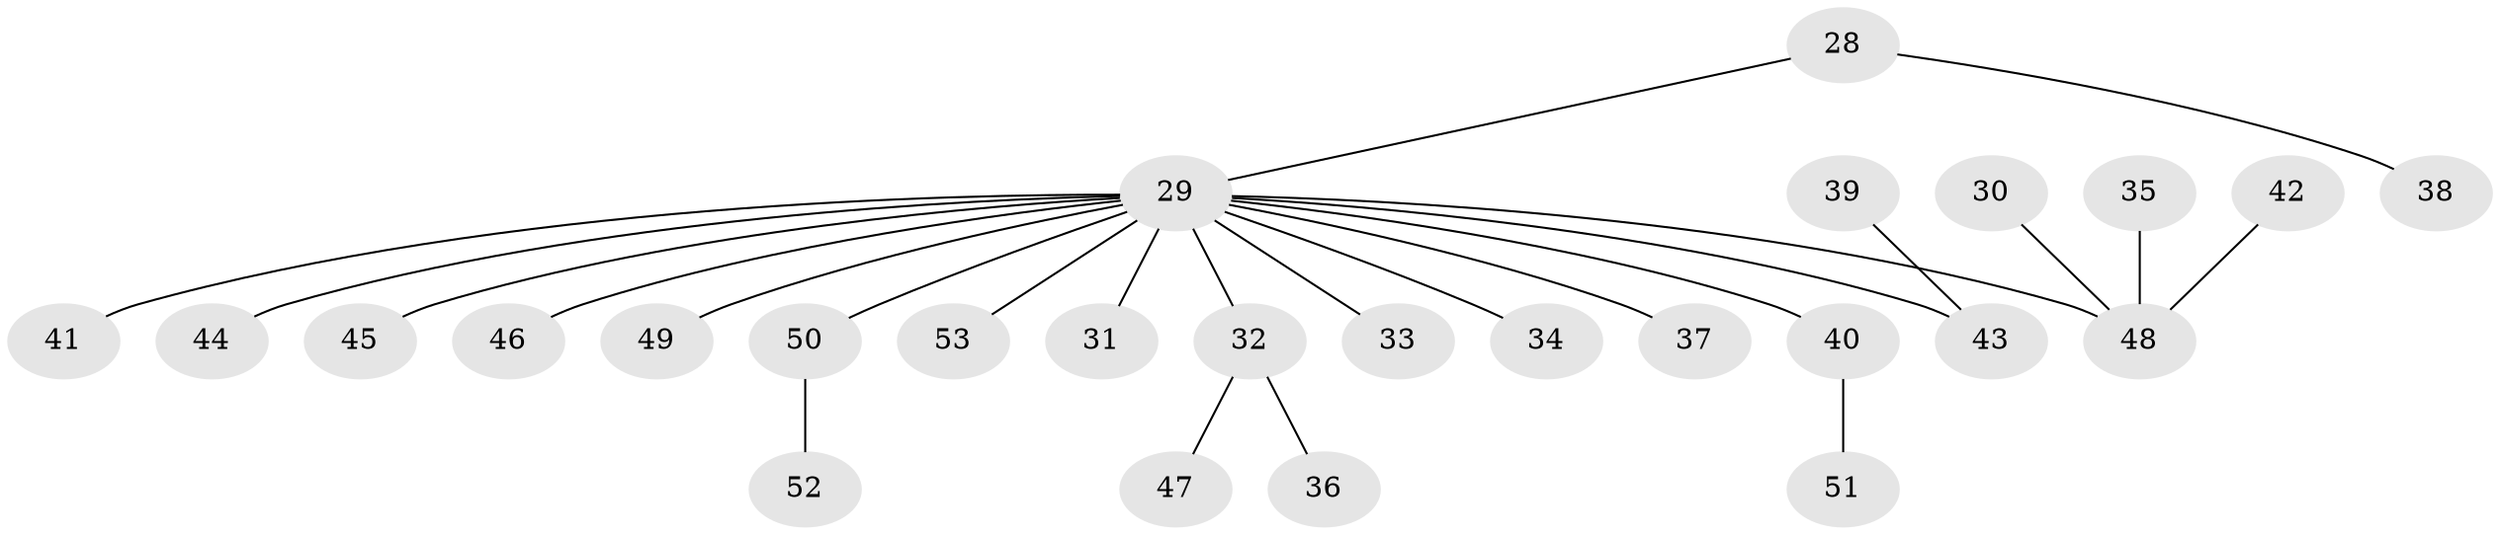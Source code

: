 // original degree distribution, {7: 0.03773584905660377, 4: 0.05660377358490566, 2: 0.24528301886792453, 3: 0.11320754716981132, 6: 0.018867924528301886, 1: 0.5283018867924528}
// Generated by graph-tools (version 1.1) at 2025/53/03/09/25 04:53:17]
// undirected, 26 vertices, 25 edges
graph export_dot {
graph [start="1"]
  node [color=gray90,style=filled];
  28 [super="+26"];
  29 [super="+3+10+6+20+21"];
  30;
  31;
  32 [super="+9+18+23"];
  33 [super="+4"];
  34 [super="+19"];
  35;
  36;
  37 [super="+13+22"];
  38;
  39;
  40;
  41;
  42;
  43 [super="+27"];
  44;
  45;
  46;
  47;
  48 [super="+25"];
  49;
  50;
  51;
  52;
  53;
  28 -- 29;
  28 -- 38;
  29 -- 40;
  29 -- 49;
  29 -- 50;
  29 -- 46;
  29 -- 37;
  29 -- 32;
  29 -- 41;
  29 -- 44;
  29 -- 45;
  29 -- 53;
  29 -- 43;
  29 -- 33;
  29 -- 34;
  29 -- 31;
  29 -- 48;
  30 -- 48;
  32 -- 36;
  32 -- 47;
  35 -- 48;
  39 -- 43;
  40 -- 51;
  42 -- 48;
  50 -- 52;
}
